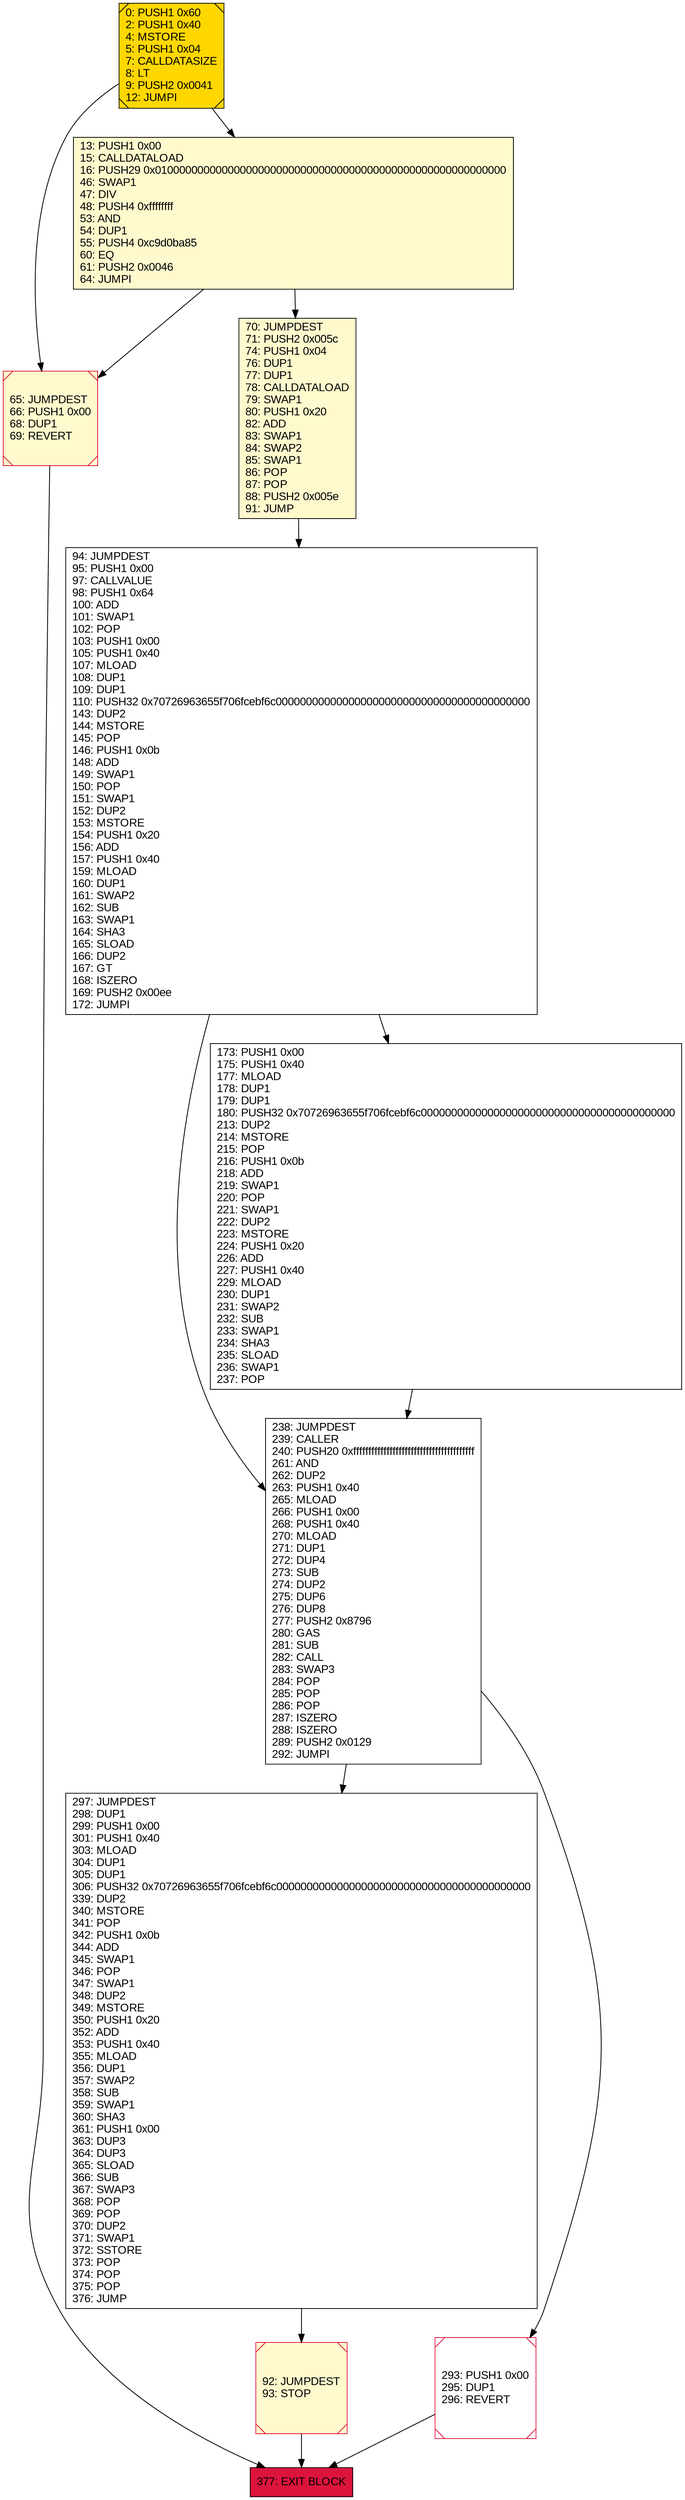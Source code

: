 digraph G {
bgcolor=transparent rankdir=UD;
node [shape=box style=filled color=black fillcolor=white fontname=arial fontcolor=black];
297 [label="297: JUMPDEST\l298: DUP1\l299: PUSH1 0x00\l301: PUSH1 0x40\l303: MLOAD\l304: DUP1\l305: DUP1\l306: PUSH32 0x70726963655f706fcebf6c000000000000000000000000000000000000000000\l339: DUP2\l340: MSTORE\l341: POP\l342: PUSH1 0x0b\l344: ADD\l345: SWAP1\l346: POP\l347: SWAP1\l348: DUP2\l349: MSTORE\l350: PUSH1 0x20\l352: ADD\l353: PUSH1 0x40\l355: MLOAD\l356: DUP1\l357: SWAP2\l358: SUB\l359: SWAP1\l360: SHA3\l361: PUSH1 0x00\l363: DUP3\l364: DUP3\l365: SLOAD\l366: SUB\l367: SWAP3\l368: POP\l369: POP\l370: DUP2\l371: SWAP1\l372: SSTORE\l373: POP\l374: POP\l375: POP\l376: JUMP\l" ];
238 [label="238: JUMPDEST\l239: CALLER\l240: PUSH20 0xffffffffffffffffffffffffffffffffffffffff\l261: AND\l262: DUP2\l263: PUSH1 0x40\l265: MLOAD\l266: PUSH1 0x00\l268: PUSH1 0x40\l270: MLOAD\l271: DUP1\l272: DUP4\l273: SUB\l274: DUP2\l275: DUP6\l276: DUP8\l277: PUSH2 0x8796\l280: GAS\l281: SUB\l282: CALL\l283: SWAP3\l284: POP\l285: POP\l286: POP\l287: ISZERO\l288: ISZERO\l289: PUSH2 0x0129\l292: JUMPI\l" ];
173 [label="173: PUSH1 0x00\l175: PUSH1 0x40\l177: MLOAD\l178: DUP1\l179: DUP1\l180: PUSH32 0x70726963655f706fcebf6c000000000000000000000000000000000000000000\l213: DUP2\l214: MSTORE\l215: POP\l216: PUSH1 0x0b\l218: ADD\l219: SWAP1\l220: POP\l221: SWAP1\l222: DUP2\l223: MSTORE\l224: PUSH1 0x20\l226: ADD\l227: PUSH1 0x40\l229: MLOAD\l230: DUP1\l231: SWAP2\l232: SUB\l233: SWAP1\l234: SHA3\l235: SLOAD\l236: SWAP1\l237: POP\l" ];
65 [label="65: JUMPDEST\l66: PUSH1 0x00\l68: DUP1\l69: REVERT\l" fillcolor=lemonchiffon shape=Msquare color=crimson ];
94 [label="94: JUMPDEST\l95: PUSH1 0x00\l97: CALLVALUE\l98: PUSH1 0x64\l100: ADD\l101: SWAP1\l102: POP\l103: PUSH1 0x00\l105: PUSH1 0x40\l107: MLOAD\l108: DUP1\l109: DUP1\l110: PUSH32 0x70726963655f706fcebf6c000000000000000000000000000000000000000000\l143: DUP2\l144: MSTORE\l145: POP\l146: PUSH1 0x0b\l148: ADD\l149: SWAP1\l150: POP\l151: SWAP1\l152: DUP2\l153: MSTORE\l154: PUSH1 0x20\l156: ADD\l157: PUSH1 0x40\l159: MLOAD\l160: DUP1\l161: SWAP2\l162: SUB\l163: SWAP1\l164: SHA3\l165: SLOAD\l166: DUP2\l167: GT\l168: ISZERO\l169: PUSH2 0x00ee\l172: JUMPI\l" ];
293 [label="293: PUSH1 0x00\l295: DUP1\l296: REVERT\l" shape=Msquare color=crimson ];
0 [label="0: PUSH1 0x60\l2: PUSH1 0x40\l4: MSTORE\l5: PUSH1 0x04\l7: CALLDATASIZE\l8: LT\l9: PUSH2 0x0041\l12: JUMPI\l" fillcolor=lemonchiffon shape=Msquare fillcolor=gold ];
70 [label="70: JUMPDEST\l71: PUSH2 0x005c\l74: PUSH1 0x04\l76: DUP1\l77: DUP1\l78: CALLDATALOAD\l79: SWAP1\l80: PUSH1 0x20\l82: ADD\l83: SWAP1\l84: SWAP2\l85: SWAP1\l86: POP\l87: POP\l88: PUSH2 0x005e\l91: JUMP\l" fillcolor=lemonchiffon ];
92 [label="92: JUMPDEST\l93: STOP\l" fillcolor=lemonchiffon shape=Msquare color=crimson ];
377 [label="377: EXIT BLOCK\l" fillcolor=crimson ];
13 [label="13: PUSH1 0x00\l15: CALLDATALOAD\l16: PUSH29 0x0100000000000000000000000000000000000000000000000000000000\l46: SWAP1\l47: DIV\l48: PUSH4 0xffffffff\l53: AND\l54: DUP1\l55: PUSH4 0xc9d0ba85\l60: EQ\l61: PUSH2 0x0046\l64: JUMPI\l" fillcolor=lemonchiffon ];
70 -> 94;
173 -> 238;
94 -> 238;
94 -> 173;
297 -> 92;
0 -> 13;
13 -> 70;
0 -> 65;
92 -> 377;
238 -> 297;
238 -> 293;
65 -> 377;
293 -> 377;
13 -> 65;
}